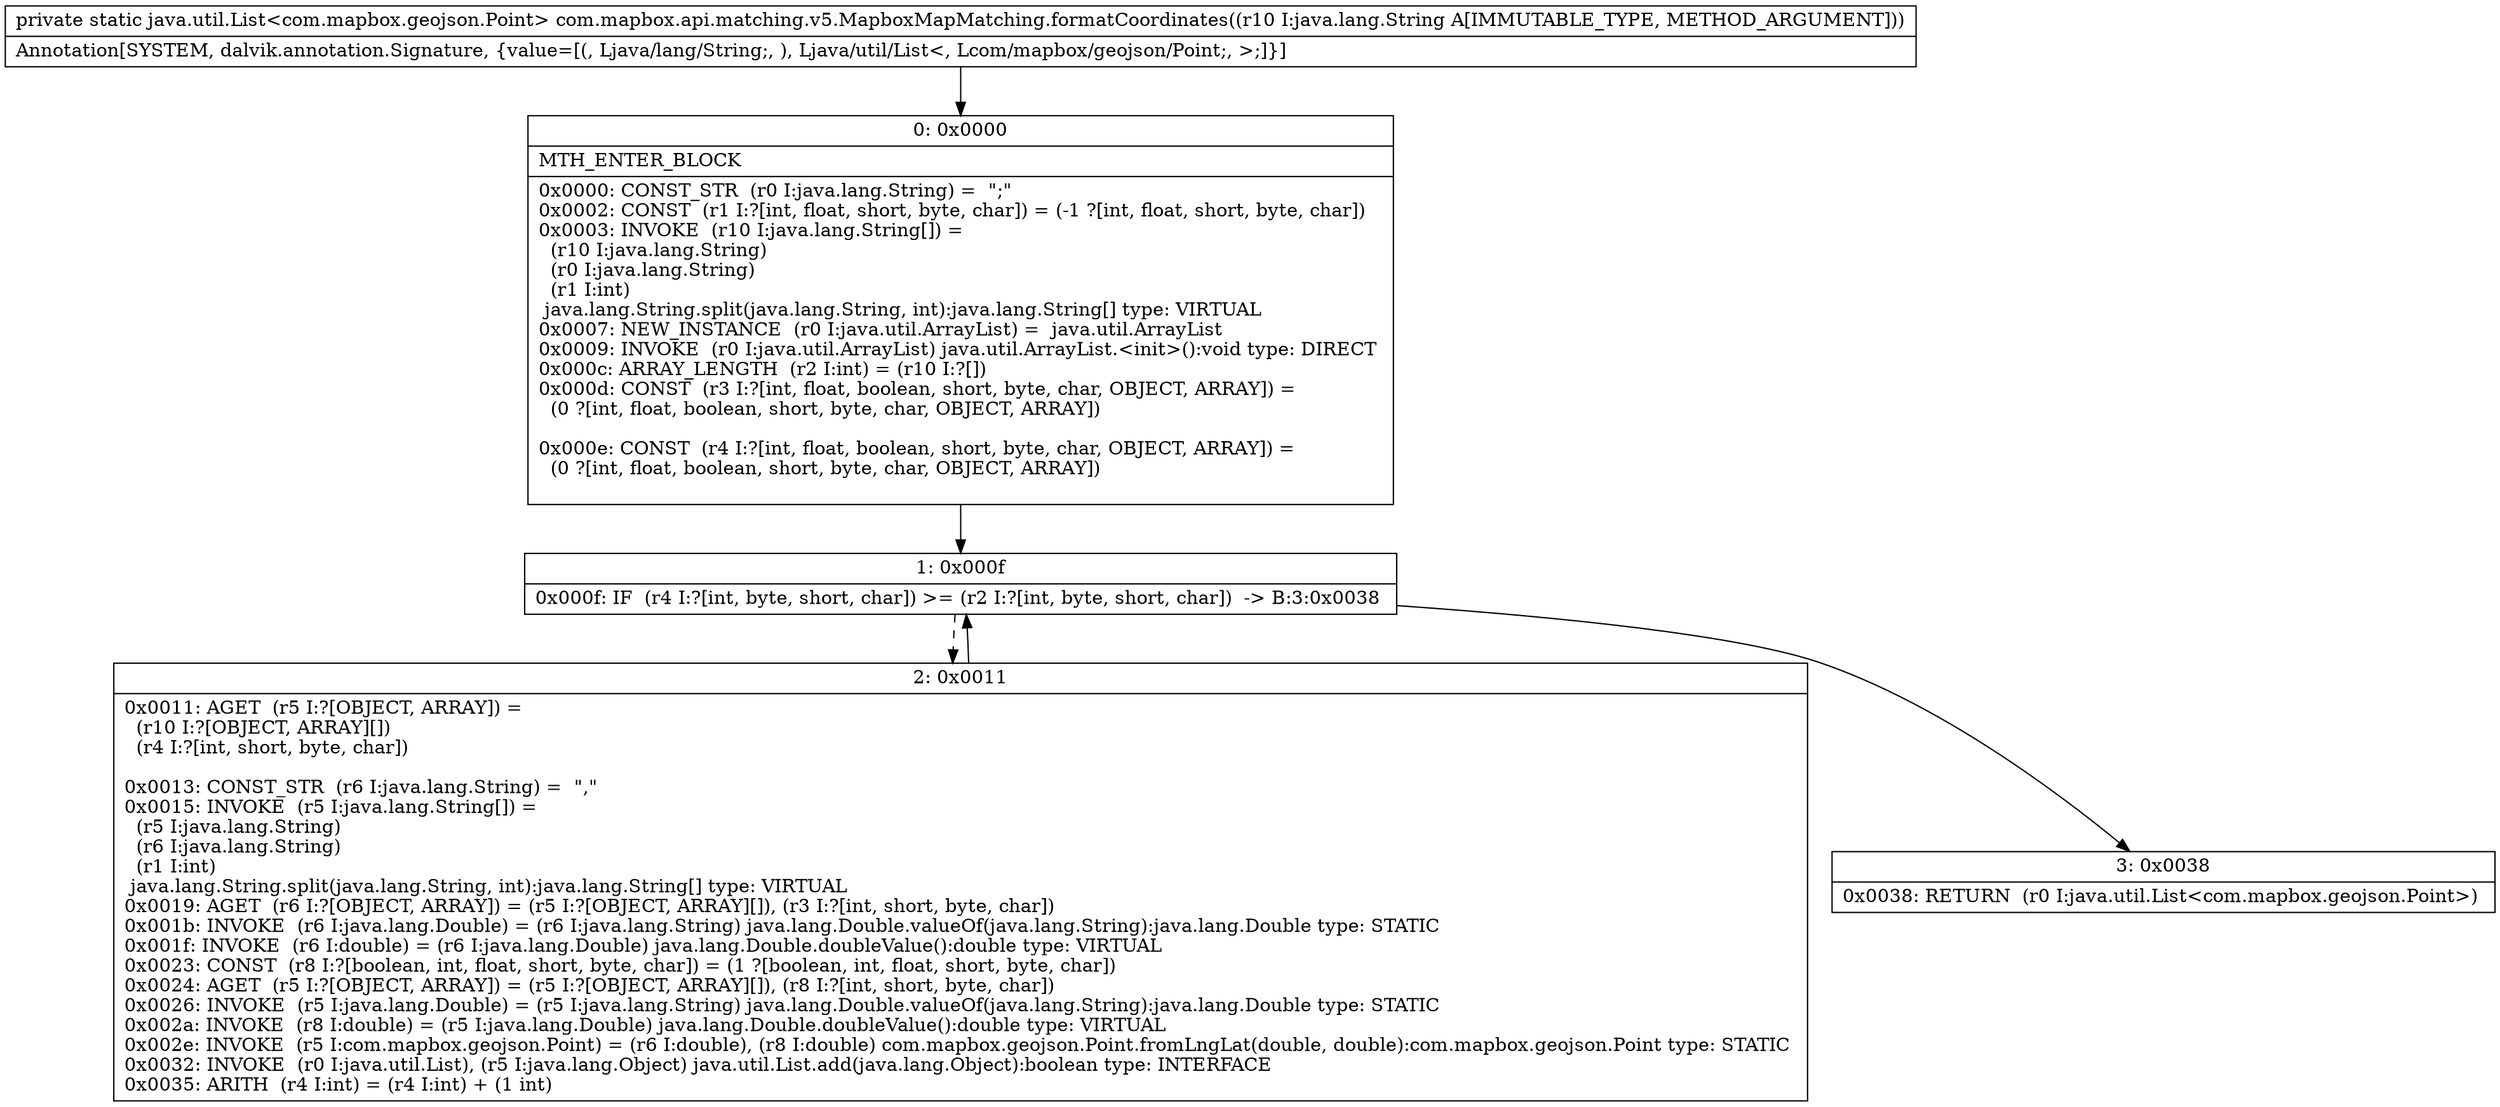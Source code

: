 digraph "CFG forcom.mapbox.api.matching.v5.MapboxMapMatching.formatCoordinates(Ljava\/lang\/String;)Ljava\/util\/List;" {
Node_0 [shape=record,label="{0\:\ 0x0000|MTH_ENTER_BLOCK\l|0x0000: CONST_STR  (r0 I:java.lang.String) =  \";\" \l0x0002: CONST  (r1 I:?[int, float, short, byte, char]) = (\-1 ?[int, float, short, byte, char]) \l0x0003: INVOKE  (r10 I:java.lang.String[]) = \l  (r10 I:java.lang.String)\l  (r0 I:java.lang.String)\l  (r1 I:int)\l java.lang.String.split(java.lang.String, int):java.lang.String[] type: VIRTUAL \l0x0007: NEW_INSTANCE  (r0 I:java.util.ArrayList) =  java.util.ArrayList \l0x0009: INVOKE  (r0 I:java.util.ArrayList) java.util.ArrayList.\<init\>():void type: DIRECT \l0x000c: ARRAY_LENGTH  (r2 I:int) = (r10 I:?[]) \l0x000d: CONST  (r3 I:?[int, float, boolean, short, byte, char, OBJECT, ARRAY]) = \l  (0 ?[int, float, boolean, short, byte, char, OBJECT, ARRAY])\l \l0x000e: CONST  (r4 I:?[int, float, boolean, short, byte, char, OBJECT, ARRAY]) = \l  (0 ?[int, float, boolean, short, byte, char, OBJECT, ARRAY])\l \l}"];
Node_1 [shape=record,label="{1\:\ 0x000f|0x000f: IF  (r4 I:?[int, byte, short, char]) \>= (r2 I:?[int, byte, short, char])  \-\> B:3:0x0038 \l}"];
Node_2 [shape=record,label="{2\:\ 0x0011|0x0011: AGET  (r5 I:?[OBJECT, ARRAY]) = \l  (r10 I:?[OBJECT, ARRAY][])\l  (r4 I:?[int, short, byte, char])\l \l0x0013: CONST_STR  (r6 I:java.lang.String) =  \",\" \l0x0015: INVOKE  (r5 I:java.lang.String[]) = \l  (r5 I:java.lang.String)\l  (r6 I:java.lang.String)\l  (r1 I:int)\l java.lang.String.split(java.lang.String, int):java.lang.String[] type: VIRTUAL \l0x0019: AGET  (r6 I:?[OBJECT, ARRAY]) = (r5 I:?[OBJECT, ARRAY][]), (r3 I:?[int, short, byte, char]) \l0x001b: INVOKE  (r6 I:java.lang.Double) = (r6 I:java.lang.String) java.lang.Double.valueOf(java.lang.String):java.lang.Double type: STATIC \l0x001f: INVOKE  (r6 I:double) = (r6 I:java.lang.Double) java.lang.Double.doubleValue():double type: VIRTUAL \l0x0023: CONST  (r8 I:?[boolean, int, float, short, byte, char]) = (1 ?[boolean, int, float, short, byte, char]) \l0x0024: AGET  (r5 I:?[OBJECT, ARRAY]) = (r5 I:?[OBJECT, ARRAY][]), (r8 I:?[int, short, byte, char]) \l0x0026: INVOKE  (r5 I:java.lang.Double) = (r5 I:java.lang.String) java.lang.Double.valueOf(java.lang.String):java.lang.Double type: STATIC \l0x002a: INVOKE  (r8 I:double) = (r5 I:java.lang.Double) java.lang.Double.doubleValue():double type: VIRTUAL \l0x002e: INVOKE  (r5 I:com.mapbox.geojson.Point) = (r6 I:double), (r8 I:double) com.mapbox.geojson.Point.fromLngLat(double, double):com.mapbox.geojson.Point type: STATIC \l0x0032: INVOKE  (r0 I:java.util.List), (r5 I:java.lang.Object) java.util.List.add(java.lang.Object):boolean type: INTERFACE \l0x0035: ARITH  (r4 I:int) = (r4 I:int) + (1 int) \l}"];
Node_3 [shape=record,label="{3\:\ 0x0038|0x0038: RETURN  (r0 I:java.util.List\<com.mapbox.geojson.Point\>) \l}"];
MethodNode[shape=record,label="{private static java.util.List\<com.mapbox.geojson.Point\> com.mapbox.api.matching.v5.MapboxMapMatching.formatCoordinates((r10 I:java.lang.String A[IMMUTABLE_TYPE, METHOD_ARGUMENT]))  | Annotation[SYSTEM, dalvik.annotation.Signature, \{value=[(, Ljava\/lang\/String;, ), Ljava\/util\/List\<, Lcom\/mapbox\/geojson\/Point;, \>;]\}]\l}"];
MethodNode -> Node_0;
Node_0 -> Node_1;
Node_1 -> Node_2[style=dashed];
Node_1 -> Node_3;
Node_2 -> Node_1;
}

